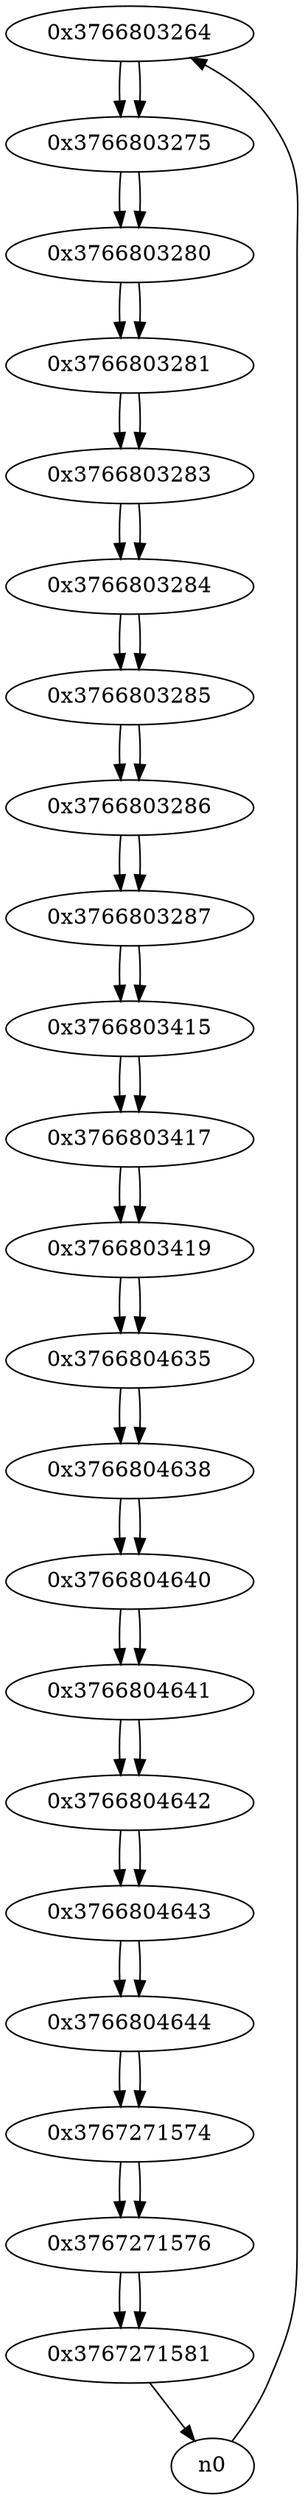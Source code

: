 digraph G{
/* nodes */
  n1 [label="0x3766803264"]
  n2 [label="0x3766803275"]
  n3 [label="0x3766803280"]
  n4 [label="0x3766803281"]
  n5 [label="0x3766803283"]
  n6 [label="0x3766803284"]
  n7 [label="0x3766803285"]
  n8 [label="0x3766803286"]
  n9 [label="0x3766803287"]
  n10 [label="0x3766803415"]
  n11 [label="0x3766803417"]
  n12 [label="0x3766803419"]
  n13 [label="0x3766804635"]
  n14 [label="0x3766804638"]
  n15 [label="0x3766804640"]
  n16 [label="0x3766804641"]
  n17 [label="0x3766804642"]
  n18 [label="0x3766804643"]
  n19 [label="0x3766804644"]
  n20 [label="0x3767271574"]
  n21 [label="0x3767271576"]
  n22 [label="0x3767271581"]
/* edges */
n1 -> n2;
n0 -> n1;
n2 -> n3;
n1 -> n2;
n3 -> n4;
n2 -> n3;
n4 -> n5;
n3 -> n4;
n5 -> n6;
n4 -> n5;
n6 -> n7;
n5 -> n6;
n7 -> n8;
n6 -> n7;
n8 -> n9;
n7 -> n8;
n9 -> n10;
n8 -> n9;
n10 -> n11;
n9 -> n10;
n11 -> n12;
n10 -> n11;
n12 -> n13;
n11 -> n12;
n13 -> n14;
n12 -> n13;
n14 -> n15;
n13 -> n14;
n15 -> n16;
n14 -> n15;
n16 -> n17;
n15 -> n16;
n17 -> n18;
n16 -> n17;
n18 -> n19;
n17 -> n18;
n19 -> n20;
n18 -> n19;
n20 -> n21;
n19 -> n20;
n21 -> n22;
n20 -> n21;
n22 -> n0;
n21 -> n22;
}
